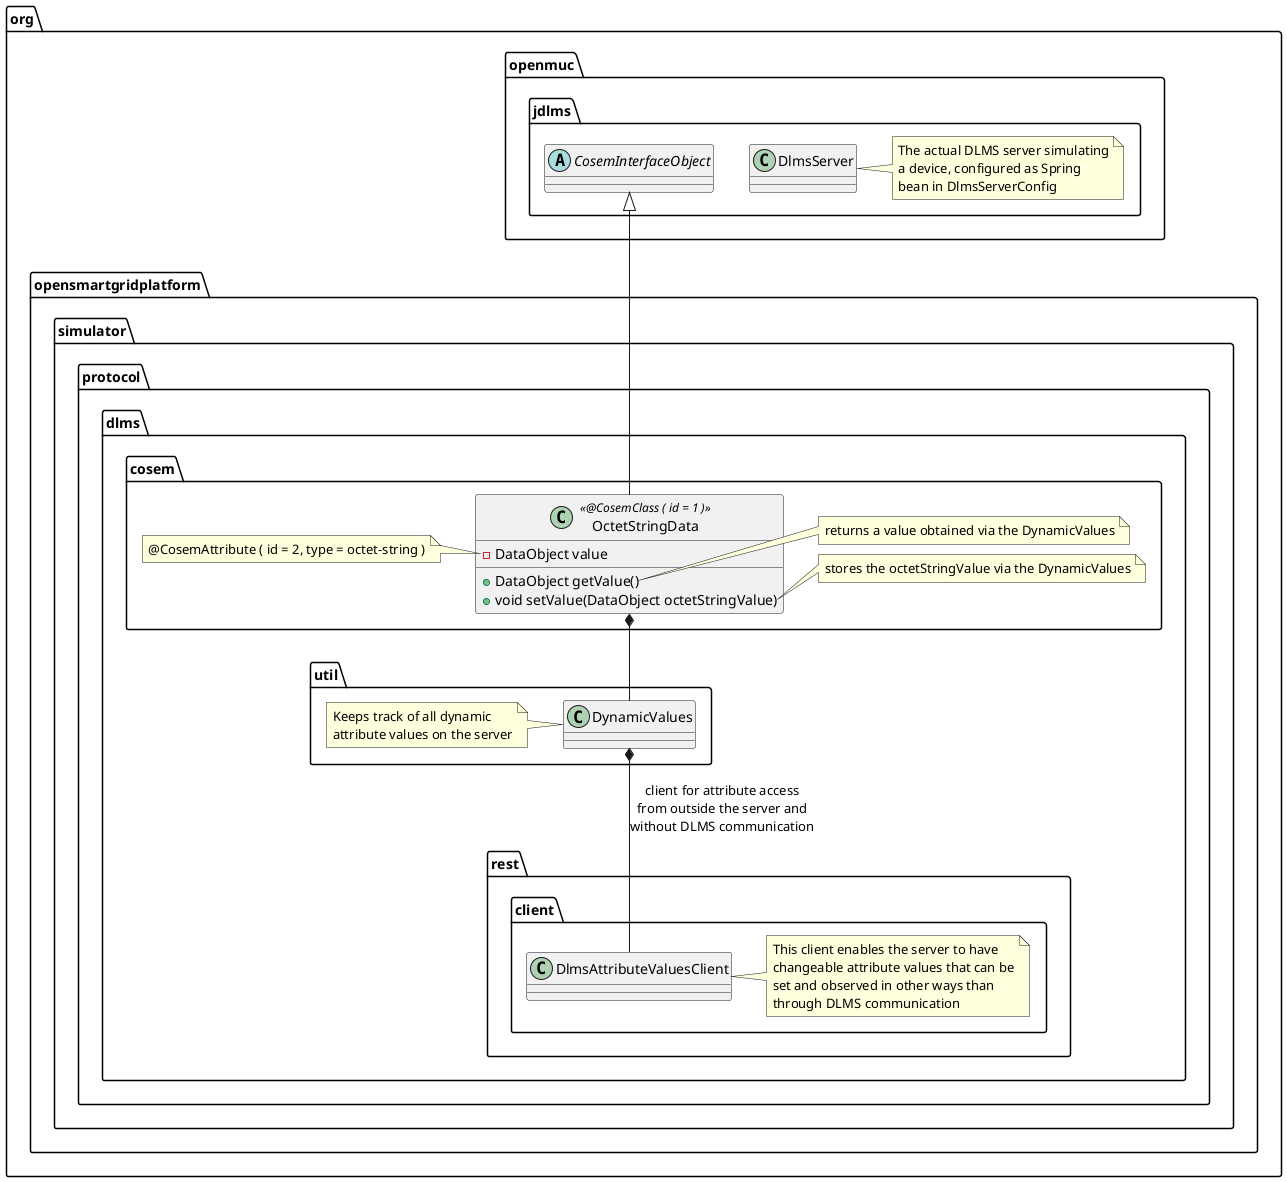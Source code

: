 @startuml

package org.openmuc.jdlms {
class DlmsServer
note right of DlmsServer
The actual DLMS server simulating
a device, configured as Spring
bean in DlmsServerConfig
end note
abstract class CosemInterfaceObject
}

package org.opensmartgridplatform.simulator.protocol.dlms.cosem {

class OctetStringData << @CosemClass ( id = 1 ) >> {
- DataObject value
+ DataObject getValue()
+ void setValue(DataObject octetStringValue)
}

note left of OctetStringData::value
@CosemAttribute ( id = 2, type = octet-string )
end note

note right of OctetStringData::getValue()
returns a value obtained via the DynamicValues
end note

note right of OctetStringData::"setValue(DataObject octetStringValue)"
stores the octetStringValue via the DynamicValues
end note

}

CosemInterfaceObject <|-- OctetStringData

package org.opensmartgridplatform.simulator.protocol.dlms.util {

class DynamicValues

note left of DynamicValues
Keeps track of all dynamic
attribute values on the server
end note

}

package org.opensmartgridplatform.simulator.protocol.dlms.rest.client {

class DlmsAttributeValuesClient

note right of DlmsAttributeValuesClient
This client enables the server to have
changeable attribute values that can be
set and observed in other ways than
through DLMS communication
end note

}

OctetStringData *-- DynamicValues

DynamicValues *-- DlmsAttributeValuesClient : client for attribute access\nfrom outside the server and\nwithout DLMS communication

@enduml
